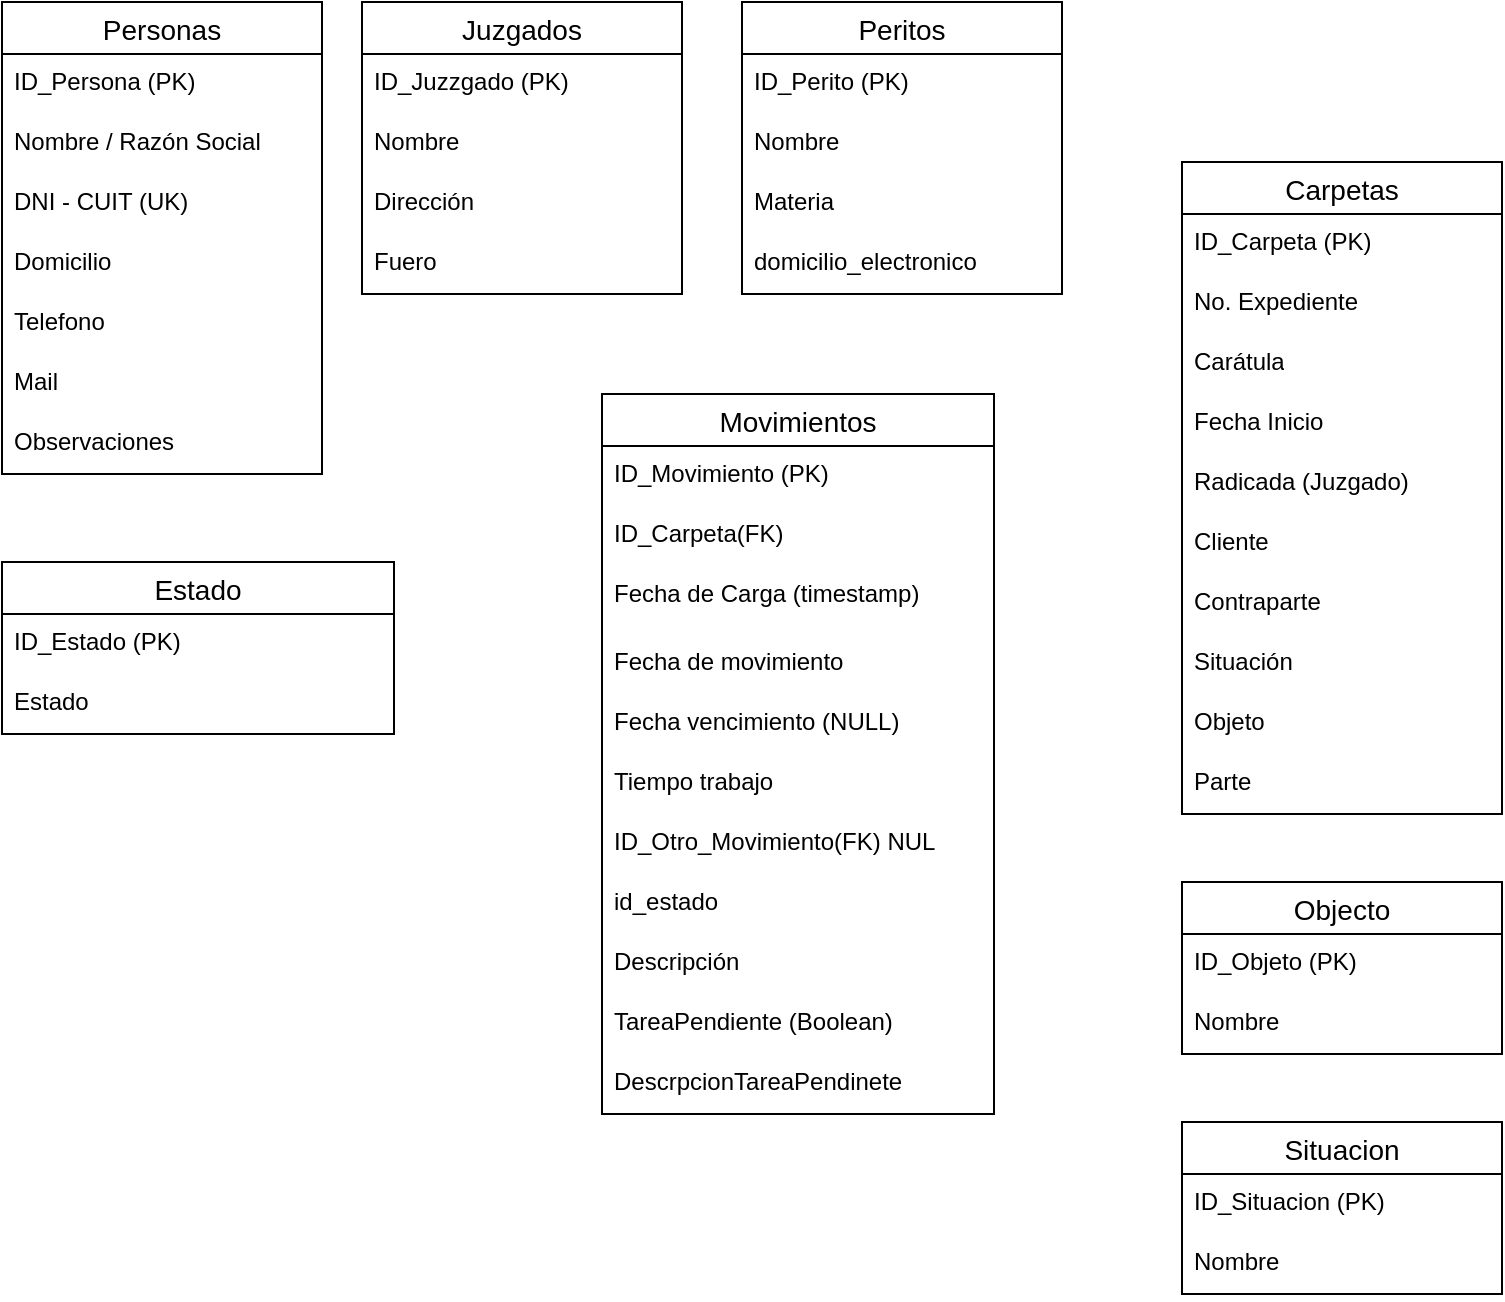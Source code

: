 <mxfile version="26.0.16">
  <diagram name="Página-1" id="sQuAYE1vrrfZOaBtmzUr">
    <mxGraphModel dx="978" dy="473" grid="1" gridSize="10" guides="1" tooltips="1" connect="1" arrows="1" fold="1" page="1" pageScale="1" pageWidth="827" pageHeight="1169" math="0" shadow="0">
      <root>
        <mxCell id="0" />
        <mxCell id="1" parent="0" />
        <mxCell id="7V_Yfz7llawsDNUqwENA-35" value="Personas" style="swimlane;fontStyle=0;childLayout=stackLayout;horizontal=1;startSize=26;horizontalStack=0;resizeParent=1;resizeParentMax=0;resizeLast=0;collapsible=1;marginBottom=0;align=center;fontSize=14;" parent="1" vertex="1">
          <mxGeometry x="40" y="40" width="160" height="236" as="geometry">
            <mxRectangle x="420" y="20" width="60" height="30" as="alternateBounds" />
          </mxGeometry>
        </mxCell>
        <mxCell id="7V_Yfz7llawsDNUqwENA-36" value="ID_Persona (PK)" style="text;strokeColor=none;fillColor=none;spacingLeft=4;spacingRight=4;overflow=hidden;rotatable=0;points=[[0,0.5],[1,0.5]];portConstraint=eastwest;fontSize=12;whiteSpace=wrap;html=1;" parent="7V_Yfz7llawsDNUqwENA-35" vertex="1">
          <mxGeometry y="26" width="160" height="30" as="geometry" />
        </mxCell>
        <mxCell id="7V_Yfz7llawsDNUqwENA-39" value="Nombre / Razón Social" style="text;strokeColor=none;fillColor=none;spacingLeft=4;spacingRight=4;overflow=hidden;rotatable=0;points=[[0,0.5],[1,0.5]];portConstraint=eastwest;fontSize=12;whiteSpace=wrap;html=1;" parent="7V_Yfz7llawsDNUqwENA-35" vertex="1">
          <mxGeometry y="56" width="160" height="30" as="geometry" />
        </mxCell>
        <mxCell id="7V_Yfz7llawsDNUqwENA-37" value="DNI - CUIT (UK)&lt;div&gt;&lt;br&gt;&lt;/div&gt;" style="text;strokeColor=none;fillColor=none;spacingLeft=4;spacingRight=4;overflow=hidden;rotatable=0;points=[[0,0.5],[1,0.5]];portConstraint=eastwest;fontSize=12;whiteSpace=wrap;html=1;" parent="7V_Yfz7llawsDNUqwENA-35" vertex="1">
          <mxGeometry y="86" width="160" height="30" as="geometry" />
        </mxCell>
        <mxCell id="7V_Yfz7llawsDNUqwENA-43" value="Domicilio" style="text;strokeColor=none;fillColor=none;spacingLeft=4;spacingRight=4;overflow=hidden;rotatable=0;points=[[0,0.5],[1,0.5]];portConstraint=eastwest;fontSize=12;whiteSpace=wrap;html=1;" parent="7V_Yfz7llawsDNUqwENA-35" vertex="1">
          <mxGeometry y="116" width="160" height="30" as="geometry" />
        </mxCell>
        <mxCell id="7V_Yfz7llawsDNUqwENA-42" value="Telefono" style="text;strokeColor=none;fillColor=none;spacingLeft=4;spacingRight=4;overflow=hidden;rotatable=0;points=[[0,0.5],[1,0.5]];portConstraint=eastwest;fontSize=12;whiteSpace=wrap;html=1;" parent="7V_Yfz7llawsDNUqwENA-35" vertex="1">
          <mxGeometry y="146" width="160" height="30" as="geometry" />
        </mxCell>
        <mxCell id="7V_Yfz7llawsDNUqwENA-41" value="Mail" style="text;strokeColor=none;fillColor=none;spacingLeft=4;spacingRight=4;overflow=hidden;rotatable=0;points=[[0,0.5],[1,0.5]];portConstraint=eastwest;fontSize=12;whiteSpace=wrap;html=1;" parent="7V_Yfz7llawsDNUqwENA-35" vertex="1">
          <mxGeometry y="176" width="160" height="30" as="geometry" />
        </mxCell>
        <mxCell id="7V_Yfz7llawsDNUqwENA-38" value="Observaciones" style="text;strokeColor=none;fillColor=none;spacingLeft=4;spacingRight=4;overflow=hidden;rotatable=0;points=[[0,0.5],[1,0.5]];portConstraint=eastwest;fontSize=12;whiteSpace=wrap;html=1;" parent="7V_Yfz7llawsDNUqwENA-35" vertex="1">
          <mxGeometry y="206" width="160" height="30" as="geometry" />
        </mxCell>
        <mxCell id="7V_Yfz7llawsDNUqwENA-46" value="Juzgados" style="swimlane;fontStyle=0;childLayout=stackLayout;horizontal=1;startSize=26;horizontalStack=0;resizeParent=1;resizeParentMax=0;resizeLast=0;collapsible=1;marginBottom=0;align=center;fontSize=14;" parent="1" vertex="1">
          <mxGeometry x="220" y="40" width="160" height="146" as="geometry" />
        </mxCell>
        <mxCell id="7V_Yfz7llawsDNUqwENA-47" value="ID_Juzzgado (PK)" style="text;strokeColor=none;fillColor=none;spacingLeft=4;spacingRight=4;overflow=hidden;rotatable=0;points=[[0,0.5],[1,0.5]];portConstraint=eastwest;fontSize=12;whiteSpace=wrap;html=1;" parent="7V_Yfz7llawsDNUqwENA-46" vertex="1">
          <mxGeometry y="26" width="160" height="30" as="geometry" />
        </mxCell>
        <mxCell id="7V_Yfz7llawsDNUqwENA-48" value="Nombre" style="text;strokeColor=none;fillColor=none;spacingLeft=4;spacingRight=4;overflow=hidden;rotatable=0;points=[[0,0.5],[1,0.5]];portConstraint=eastwest;fontSize=12;whiteSpace=wrap;html=1;" parent="7V_Yfz7llawsDNUqwENA-46" vertex="1">
          <mxGeometry y="56" width="160" height="30" as="geometry" />
        </mxCell>
        <mxCell id="7V_Yfz7llawsDNUqwENA-63" value="Dirección" style="text;strokeColor=none;fillColor=none;spacingLeft=4;spacingRight=4;overflow=hidden;rotatable=0;points=[[0,0.5],[1,0.5]];portConstraint=eastwest;fontSize=12;whiteSpace=wrap;html=1;" parent="7V_Yfz7llawsDNUqwENA-46" vertex="1">
          <mxGeometry y="86" width="160" height="30" as="geometry" />
        </mxCell>
        <mxCell id="7V_Yfz7llawsDNUqwENA-49" value="Fuero" style="text;strokeColor=none;fillColor=none;spacingLeft=4;spacingRight=4;overflow=hidden;rotatable=0;points=[[0,0.5],[1,0.5]];portConstraint=eastwest;fontSize=12;whiteSpace=wrap;html=1;" parent="7V_Yfz7llawsDNUqwENA-46" vertex="1">
          <mxGeometry y="116" width="160" height="30" as="geometry" />
        </mxCell>
        <mxCell id="7V_Yfz7llawsDNUqwENA-51" value="Peritos" style="swimlane;fontStyle=0;childLayout=stackLayout;horizontal=1;startSize=26;horizontalStack=0;resizeParent=1;resizeParentMax=0;resizeLast=0;collapsible=1;marginBottom=0;align=center;fontSize=14;" parent="1" vertex="1">
          <mxGeometry x="410" y="40" width="160" height="146" as="geometry" />
        </mxCell>
        <mxCell id="7V_Yfz7llawsDNUqwENA-52" value="ID_Perito (PK)" style="text;strokeColor=none;fillColor=none;spacingLeft=4;spacingRight=4;overflow=hidden;rotatable=0;points=[[0,0.5],[1,0.5]];portConstraint=eastwest;fontSize=12;whiteSpace=wrap;html=1;" parent="7V_Yfz7llawsDNUqwENA-51" vertex="1">
          <mxGeometry y="26" width="160" height="30" as="geometry" />
        </mxCell>
        <mxCell id="7V_Yfz7llawsDNUqwENA-53" value="Nombre" style="text;strokeColor=none;fillColor=none;spacingLeft=4;spacingRight=4;overflow=hidden;rotatable=0;points=[[0,0.5],[1,0.5]];portConstraint=eastwest;fontSize=12;whiteSpace=wrap;html=1;" parent="7V_Yfz7llawsDNUqwENA-51" vertex="1">
          <mxGeometry y="56" width="160" height="30" as="geometry" />
        </mxCell>
        <mxCell id="SNOZQMGnQesNSul9N1Nu-34" value="Materia" style="text;strokeColor=none;fillColor=none;spacingLeft=4;spacingRight=4;overflow=hidden;rotatable=0;points=[[0,0.5],[1,0.5]];portConstraint=eastwest;fontSize=12;whiteSpace=wrap;html=1;" vertex="1" parent="7V_Yfz7llawsDNUqwENA-51">
          <mxGeometry y="86" width="160" height="30" as="geometry" />
        </mxCell>
        <mxCell id="7V_Yfz7llawsDNUqwENA-54" value="domicilio_electronico" style="text;strokeColor=none;fillColor=none;spacingLeft=4;spacingRight=4;overflow=hidden;rotatable=0;points=[[0,0.5],[1,0.5]];portConstraint=eastwest;fontSize=12;whiteSpace=wrap;html=1;" parent="7V_Yfz7llawsDNUqwENA-51" vertex="1">
          <mxGeometry y="116" width="160" height="30" as="geometry" />
        </mxCell>
        <mxCell id="7V_Yfz7llawsDNUqwENA-55" value="Carpetas" style="swimlane;fontStyle=0;childLayout=stackLayout;horizontal=1;startSize=26;horizontalStack=0;resizeParent=1;resizeParentMax=0;resizeLast=0;collapsible=1;marginBottom=0;align=center;fontSize=14;" parent="1" vertex="1">
          <mxGeometry x="630" y="120" width="160" height="326" as="geometry" />
        </mxCell>
        <mxCell id="SNOZQMGnQesNSul9N1Nu-5" value="ID_Carpeta (PK)" style="text;strokeColor=none;fillColor=none;spacingLeft=4;spacingRight=4;overflow=hidden;rotatable=0;points=[[0,0.5],[1,0.5]];portConstraint=eastwest;fontSize=12;whiteSpace=wrap;html=1;" vertex="1" parent="7V_Yfz7llawsDNUqwENA-55">
          <mxGeometry y="26" width="160" height="30" as="geometry" />
        </mxCell>
        <mxCell id="SNOZQMGnQesNSul9N1Nu-2" value="No. Expediente" style="text;strokeColor=none;fillColor=none;spacingLeft=4;spacingRight=4;overflow=hidden;rotatable=0;points=[[0,0.5],[1,0.5]];portConstraint=eastwest;fontSize=12;whiteSpace=wrap;html=1;" vertex="1" parent="7V_Yfz7llawsDNUqwENA-55">
          <mxGeometry y="56" width="160" height="30" as="geometry" />
        </mxCell>
        <mxCell id="SNOZQMGnQesNSul9N1Nu-3" value="Carátula" style="text;strokeColor=none;fillColor=none;spacingLeft=4;spacingRight=4;overflow=hidden;rotatable=0;points=[[0,0.5],[1,0.5]];portConstraint=eastwest;fontSize=12;whiteSpace=wrap;html=1;" vertex="1" parent="7V_Yfz7llawsDNUqwENA-55">
          <mxGeometry y="86" width="160" height="30" as="geometry" />
        </mxCell>
        <mxCell id="7V_Yfz7llawsDNUqwENA-56" value="Fecha Inicio" style="text;strokeColor=none;fillColor=none;spacingLeft=4;spacingRight=4;overflow=hidden;rotatable=0;points=[[0,0.5],[1,0.5]];portConstraint=eastwest;fontSize=12;whiteSpace=wrap;html=1;" parent="7V_Yfz7llawsDNUqwENA-55" vertex="1">
          <mxGeometry y="116" width="160" height="30" as="geometry" />
        </mxCell>
        <mxCell id="SNOZQMGnQesNSul9N1Nu-1" value="Radicada (Juzgado)&lt;div&gt;&lt;br&gt;&lt;/div&gt;" style="text;strokeColor=none;fillColor=none;spacingLeft=4;spacingRight=4;overflow=hidden;rotatable=0;points=[[0,0.5],[1,0.5]];portConstraint=eastwest;fontSize=12;whiteSpace=wrap;html=1;" vertex="1" parent="7V_Yfz7llawsDNUqwENA-55">
          <mxGeometry y="146" width="160" height="30" as="geometry" />
        </mxCell>
        <mxCell id="SNOZQMGnQesNSul9N1Nu-4" value="Cliente" style="text;strokeColor=none;fillColor=none;spacingLeft=4;spacingRight=4;overflow=hidden;rotatable=0;points=[[0,0.5],[1,0.5]];portConstraint=eastwest;fontSize=12;whiteSpace=wrap;html=1;" vertex="1" parent="7V_Yfz7llawsDNUqwENA-55">
          <mxGeometry y="176" width="160" height="30" as="geometry" />
        </mxCell>
        <mxCell id="SNOZQMGnQesNSul9N1Nu-6" value="Contraparte" style="text;strokeColor=none;fillColor=none;spacingLeft=4;spacingRight=4;overflow=hidden;rotatable=0;points=[[0,0.5],[1,0.5]];portConstraint=eastwest;fontSize=12;whiteSpace=wrap;html=1;" vertex="1" parent="7V_Yfz7llawsDNUqwENA-55">
          <mxGeometry y="206" width="160" height="30" as="geometry" />
        </mxCell>
        <mxCell id="SNOZQMGnQesNSul9N1Nu-7" value="Situación" style="text;strokeColor=none;fillColor=none;spacingLeft=4;spacingRight=4;overflow=hidden;rotatable=0;points=[[0,0.5],[1,0.5]];portConstraint=eastwest;fontSize=12;whiteSpace=wrap;html=1;" vertex="1" parent="7V_Yfz7llawsDNUqwENA-55">
          <mxGeometry y="236" width="160" height="30" as="geometry" />
        </mxCell>
        <mxCell id="SNOZQMGnQesNSul9N1Nu-8" value="Objeto" style="text;strokeColor=none;fillColor=none;spacingLeft=4;spacingRight=4;overflow=hidden;rotatable=0;points=[[0,0.5],[1,0.5]];portConstraint=eastwest;fontSize=12;whiteSpace=wrap;html=1;" vertex="1" parent="7V_Yfz7llawsDNUqwENA-55">
          <mxGeometry y="266" width="160" height="30" as="geometry" />
        </mxCell>
        <mxCell id="7V_Yfz7llawsDNUqwENA-58" value="Parte" style="text;strokeColor=none;fillColor=none;spacingLeft=4;spacingRight=4;overflow=hidden;rotatable=0;points=[[0,0.5],[1,0.5]];portConstraint=eastwest;fontSize=12;whiteSpace=wrap;html=1;" parent="7V_Yfz7llawsDNUqwENA-55" vertex="1">
          <mxGeometry y="296" width="160" height="30" as="geometry" />
        </mxCell>
        <mxCell id="7V_Yfz7llawsDNUqwENA-59" value="Movimientos" style="swimlane;fontStyle=0;childLayout=stackLayout;horizontal=1;startSize=26;horizontalStack=0;resizeParent=1;resizeParentMax=0;resizeLast=0;collapsible=1;marginBottom=0;align=center;fontSize=14;" parent="1" vertex="1">
          <mxGeometry x="340" y="236" width="196" height="360" as="geometry" />
        </mxCell>
        <mxCell id="7V_Yfz7llawsDNUqwENA-60" value="ID_Movimiento (PK)" style="text;strokeColor=none;fillColor=none;spacingLeft=4;spacingRight=4;overflow=hidden;rotatable=0;points=[[0,0.5],[1,0.5]];portConstraint=eastwest;fontSize=12;whiteSpace=wrap;html=1;" parent="7V_Yfz7llawsDNUqwENA-59" vertex="1">
          <mxGeometry y="26" width="196" height="30" as="geometry" />
        </mxCell>
        <mxCell id="SNOZQMGnQesNSul9N1Nu-23" value="ID_Carpeta(FK)" style="text;strokeColor=none;fillColor=none;spacingLeft=4;spacingRight=4;overflow=hidden;rotatable=0;points=[[0,0.5],[1,0.5]];portConstraint=eastwest;fontSize=12;whiteSpace=wrap;html=1;" vertex="1" parent="7V_Yfz7llawsDNUqwENA-59">
          <mxGeometry y="56" width="196" height="30" as="geometry" />
        </mxCell>
        <mxCell id="7V_Yfz7llawsDNUqwENA-61" value="Fecha de Carga (timestamp)" style="text;strokeColor=none;fillColor=none;spacingLeft=4;spacingRight=4;overflow=hidden;rotatable=0;points=[[0,0.5],[1,0.5]];portConstraint=eastwest;fontSize=12;whiteSpace=wrap;html=1;" parent="7V_Yfz7llawsDNUqwENA-59" vertex="1">
          <mxGeometry y="86" width="196" height="34" as="geometry" />
        </mxCell>
        <mxCell id="SNOZQMGnQesNSul9N1Nu-10" value="Fecha de movimiento" style="text;strokeColor=none;fillColor=none;spacingLeft=4;spacingRight=4;overflow=hidden;rotatable=0;points=[[0,0.5],[1,0.5]];portConstraint=eastwest;fontSize=12;whiteSpace=wrap;html=1;" vertex="1" parent="7V_Yfz7llawsDNUqwENA-59">
          <mxGeometry y="120" width="196" height="30" as="geometry" />
        </mxCell>
        <mxCell id="SNOZQMGnQesNSul9N1Nu-11" value="Fecha vencimiento (NULL)" style="text;strokeColor=none;fillColor=none;spacingLeft=4;spacingRight=4;overflow=hidden;rotatable=0;points=[[0,0.5],[1,0.5]];portConstraint=eastwest;fontSize=12;whiteSpace=wrap;html=1;" vertex="1" parent="7V_Yfz7llawsDNUqwENA-59">
          <mxGeometry y="150" width="196" height="30" as="geometry" />
        </mxCell>
        <mxCell id="SNOZQMGnQesNSul9N1Nu-9" value="Tiempo trabajo" style="text;strokeColor=none;fillColor=none;spacingLeft=4;spacingRight=4;overflow=hidden;rotatable=0;points=[[0,0.5],[1,0.5]];portConstraint=eastwest;fontSize=12;whiteSpace=wrap;html=1;" vertex="1" parent="7V_Yfz7llawsDNUqwENA-59">
          <mxGeometry y="180" width="196" height="30" as="geometry" />
        </mxCell>
        <mxCell id="SNOZQMGnQesNSul9N1Nu-33" value="ID_Otro_Movimiento(FK) NUL" style="text;strokeColor=none;fillColor=none;spacingLeft=4;spacingRight=4;overflow=hidden;rotatable=0;points=[[0,0.5],[1,0.5]];portConstraint=eastwest;fontSize=12;whiteSpace=wrap;html=1;" vertex="1" parent="7V_Yfz7llawsDNUqwENA-59">
          <mxGeometry y="210" width="196" height="30" as="geometry" />
        </mxCell>
        <mxCell id="SNOZQMGnQesNSul9N1Nu-20" value="id_estado" style="text;strokeColor=none;fillColor=none;spacingLeft=4;spacingRight=4;overflow=hidden;rotatable=0;points=[[0,0.5],[1,0.5]];portConstraint=eastwest;fontSize=12;whiteSpace=wrap;html=1;" vertex="1" parent="7V_Yfz7llawsDNUqwENA-59">
          <mxGeometry y="240" width="196" height="30" as="geometry" />
        </mxCell>
        <mxCell id="SNOZQMGnQesNSul9N1Nu-22" value="Descripción" style="text;strokeColor=none;fillColor=none;spacingLeft=4;spacingRight=4;overflow=hidden;rotatable=0;points=[[0,0.5],[1,0.5]];portConstraint=eastwest;fontSize=12;whiteSpace=wrap;html=1;" vertex="1" parent="7V_Yfz7llawsDNUqwENA-59">
          <mxGeometry y="270" width="196" height="30" as="geometry" />
        </mxCell>
        <mxCell id="SNOZQMGnQesNSul9N1Nu-21" value="TareaPendiente (Boolean)" style="text;strokeColor=none;fillColor=none;spacingLeft=4;spacingRight=4;overflow=hidden;rotatable=0;points=[[0,0.5],[1,0.5]];portConstraint=eastwest;fontSize=12;whiteSpace=wrap;html=1;" vertex="1" parent="7V_Yfz7llawsDNUqwENA-59">
          <mxGeometry y="300" width="196" height="30" as="geometry" />
        </mxCell>
        <mxCell id="7V_Yfz7llawsDNUqwENA-62" value="DescrpcionTareaPendinete" style="text;strokeColor=none;fillColor=none;spacingLeft=4;spacingRight=4;overflow=hidden;rotatable=0;points=[[0,0.5],[1,0.5]];portConstraint=eastwest;fontSize=12;whiteSpace=wrap;html=1;" parent="7V_Yfz7llawsDNUqwENA-59" vertex="1">
          <mxGeometry y="330" width="196" height="30" as="geometry" />
        </mxCell>
        <mxCell id="SNOZQMGnQesNSul9N1Nu-13" value="Estado" style="swimlane;fontStyle=0;childLayout=stackLayout;horizontal=1;startSize=26;horizontalStack=0;resizeParent=1;resizeParentMax=0;resizeLast=0;collapsible=1;marginBottom=0;align=center;fontSize=14;" vertex="1" parent="1">
          <mxGeometry x="40" y="320" width="196" height="86" as="geometry" />
        </mxCell>
        <mxCell id="SNOZQMGnQesNSul9N1Nu-14" value="ID_Estado (PK)" style="text;strokeColor=none;fillColor=none;spacingLeft=4;spacingRight=4;overflow=hidden;rotatable=0;points=[[0,0.5],[1,0.5]];portConstraint=eastwest;fontSize=12;whiteSpace=wrap;html=1;" vertex="1" parent="SNOZQMGnQesNSul9N1Nu-13">
          <mxGeometry y="26" width="196" height="30" as="geometry" />
        </mxCell>
        <mxCell id="SNOZQMGnQesNSul9N1Nu-16" value="Estado" style="text;strokeColor=none;fillColor=none;spacingLeft=4;spacingRight=4;overflow=hidden;rotatable=0;points=[[0,0.5],[1,0.5]];portConstraint=eastwest;fontSize=12;whiteSpace=wrap;html=1;" vertex="1" parent="SNOZQMGnQesNSul9N1Nu-13">
          <mxGeometry y="56" width="196" height="30" as="geometry" />
        </mxCell>
        <mxCell id="SNOZQMGnQesNSul9N1Nu-25" value="Objecto" style="swimlane;fontStyle=0;childLayout=stackLayout;horizontal=1;startSize=26;horizontalStack=0;resizeParent=1;resizeParentMax=0;resizeLast=0;collapsible=1;marginBottom=0;align=center;fontSize=14;" vertex="1" parent="1">
          <mxGeometry x="630" y="480" width="160" height="86" as="geometry" />
        </mxCell>
        <mxCell id="SNOZQMGnQesNSul9N1Nu-26" value="ID_Objeto (PK)" style="text;strokeColor=none;fillColor=none;spacingLeft=4;spacingRight=4;overflow=hidden;rotatable=0;points=[[0,0.5],[1,0.5]];portConstraint=eastwest;fontSize=12;whiteSpace=wrap;html=1;" vertex="1" parent="SNOZQMGnQesNSul9N1Nu-25">
          <mxGeometry y="26" width="160" height="30" as="geometry" />
        </mxCell>
        <mxCell id="SNOZQMGnQesNSul9N1Nu-27" value="Nombre" style="text;strokeColor=none;fillColor=none;spacingLeft=4;spacingRight=4;overflow=hidden;rotatable=0;points=[[0,0.5],[1,0.5]];portConstraint=eastwest;fontSize=12;whiteSpace=wrap;html=1;" vertex="1" parent="SNOZQMGnQesNSul9N1Nu-25">
          <mxGeometry y="56" width="160" height="30" as="geometry" />
        </mxCell>
        <mxCell id="SNOZQMGnQesNSul9N1Nu-29" value="Situacion" style="swimlane;fontStyle=0;childLayout=stackLayout;horizontal=1;startSize=26;horizontalStack=0;resizeParent=1;resizeParentMax=0;resizeLast=0;collapsible=1;marginBottom=0;align=center;fontSize=14;" vertex="1" parent="1">
          <mxGeometry x="630" y="600" width="160" height="86" as="geometry" />
        </mxCell>
        <mxCell id="SNOZQMGnQesNSul9N1Nu-30" value="ID_Situacion (PK)" style="text;strokeColor=none;fillColor=none;spacingLeft=4;spacingRight=4;overflow=hidden;rotatable=0;points=[[0,0.5],[1,0.5]];portConstraint=eastwest;fontSize=12;whiteSpace=wrap;html=1;" vertex="1" parent="SNOZQMGnQesNSul9N1Nu-29">
          <mxGeometry y="26" width="160" height="30" as="geometry" />
        </mxCell>
        <mxCell id="SNOZQMGnQesNSul9N1Nu-31" value="Nombre" style="text;strokeColor=none;fillColor=none;spacingLeft=4;spacingRight=4;overflow=hidden;rotatable=0;points=[[0,0.5],[1,0.5]];portConstraint=eastwest;fontSize=12;whiteSpace=wrap;html=1;" vertex="1" parent="SNOZQMGnQesNSul9N1Nu-29">
          <mxGeometry y="56" width="160" height="30" as="geometry" />
        </mxCell>
      </root>
    </mxGraphModel>
  </diagram>
</mxfile>
